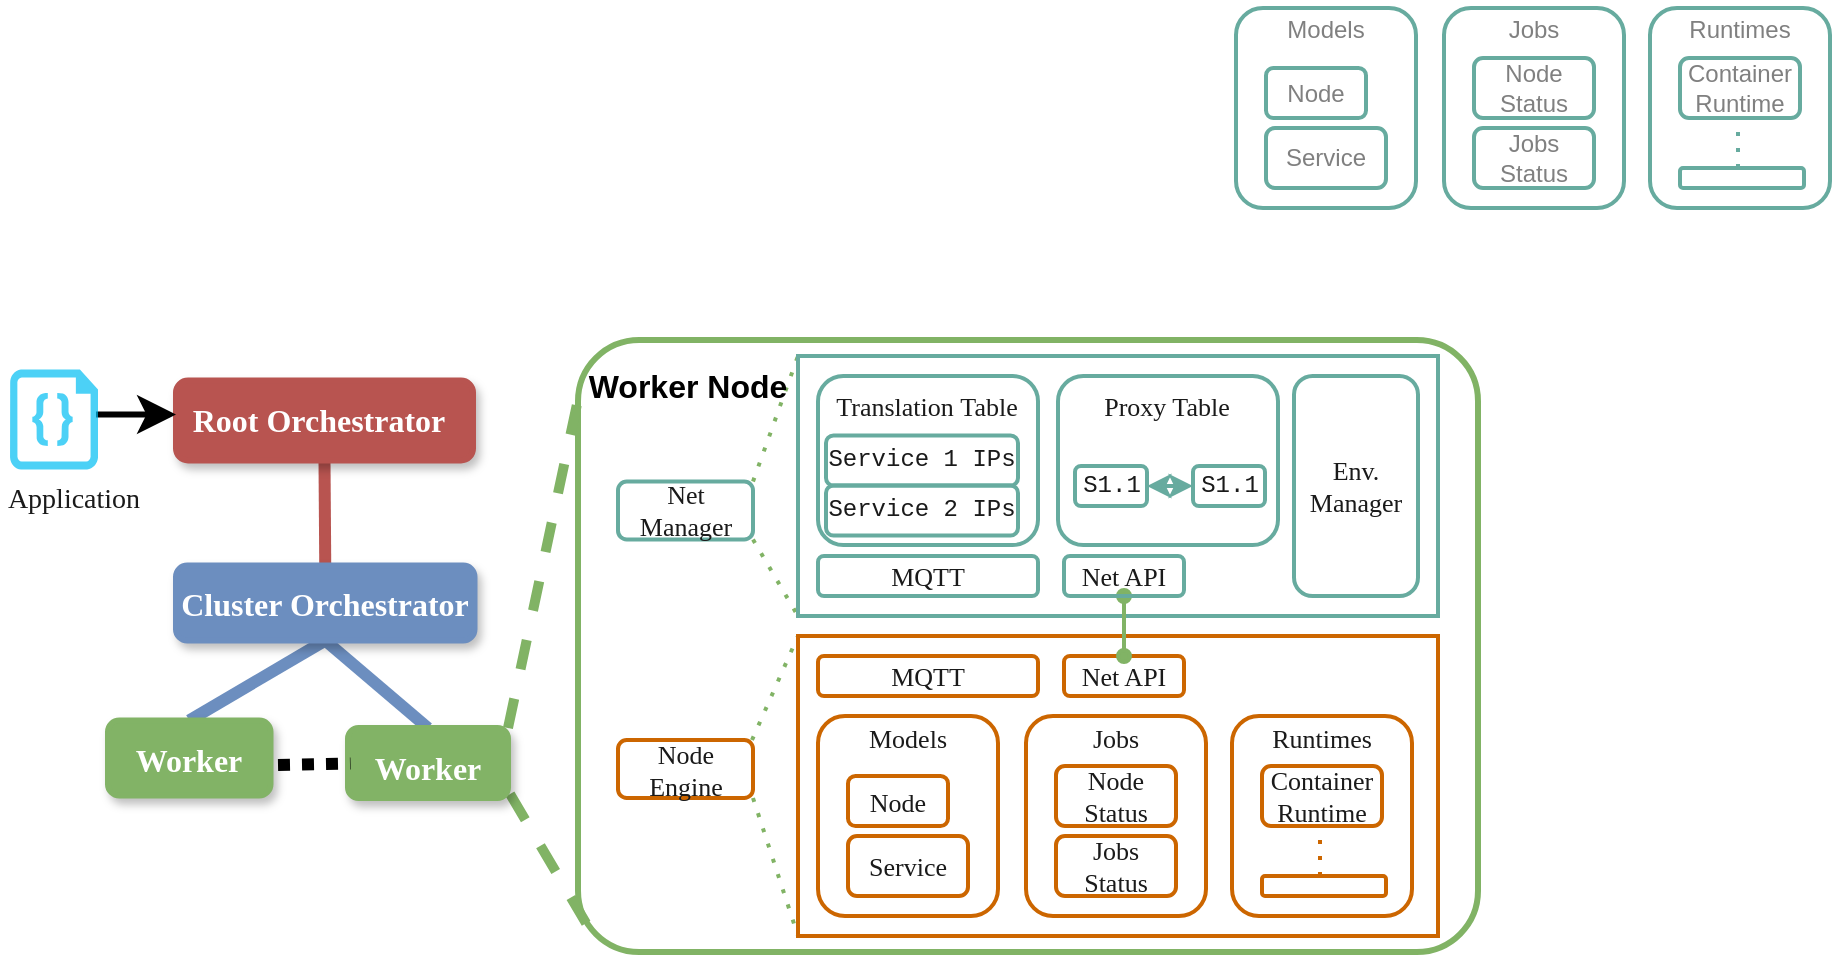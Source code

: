 <mxfile version="24.7.17">
  <diagram id="ZdwTuiK6LGV12zfFTO1-" name="Page-1">
    <mxGraphModel dx="1949" dy="-1611" grid="1" gridSize="10" guides="1" tooltips="1" connect="1" arrows="1" fold="1" page="1" pageScale="1" pageWidth="827" pageHeight="1169" math="0" shadow="0">
      <root>
        <mxCell id="0" />
        <mxCell id="1" parent="0" />
        <mxCell id="fy82X8O-7N3UQfjhAImu-19" value="" style="rounded=1;whiteSpace=wrap;html=1;fillColor=none;strokeWidth=3;strokeColor=#81b365;fontColor=#1A1A1A;arcSize=10;" vertex="1" parent="1">
          <mxGeometry x="20" y="2650" width="450" height="306" as="geometry" />
        </mxCell>
        <mxCell id="o_eSBWRK0VfQsR33nONc-1" value="Node Engine" style="rounded=1;whiteSpace=wrap;html=1;fontSize=13;strokeColor=#CC6600;fontColor=#1A1A1A;fillColor=none;strokeWidth=2;fontFamily=CMU Sans Serif;" parent="1" vertex="1">
          <mxGeometry x="40" y="2850" width="67.5" height="29" as="geometry" />
        </mxCell>
        <mxCell id="o_eSBWRK0VfQsR33nONc-2" value="" style="endArrow=none;dashed=1;html=1;dashPattern=1 3;strokeWidth=2;rounded=0;strokeColor=#81b365;fontColor=#1A1A1A;fontFamily=CMU Sans Serif;fontSize=13;entryX=0;entryY=0;entryDx=0;entryDy=0;" parent="1" edge="1" target="o_eSBWRK0VfQsR33nONc-4">
          <mxGeometry width="50" height="50" relative="1" as="geometry">
            <mxPoint x="107" y="2850" as="sourcePoint" />
            <mxPoint x="157" y="2800" as="targetPoint" />
          </mxGeometry>
        </mxCell>
        <mxCell id="o_eSBWRK0VfQsR33nONc-3" value="" style="endArrow=none;dashed=1;html=1;dashPattern=1 3;strokeWidth=2;rounded=0;entryX=0;entryY=1;entryDx=0;entryDy=0;strokeColor=#81b365;fontColor=#1A1A1A;fontFamily=CMU Sans Serif;fontSize=13;" parent="1" target="o_eSBWRK0VfQsR33nONc-4" edge="1">
          <mxGeometry width="50" height="50" relative="1" as="geometry">
            <mxPoint x="107.5" y="2879" as="sourcePoint" />
            <mxPoint x="160.5" y="2919" as="targetPoint" />
          </mxGeometry>
        </mxCell>
        <mxCell id="o_eSBWRK0VfQsR33nONc-4" value="" style="rounded=0;whiteSpace=wrap;html=1;strokeColor=#CC6600;fontColor=#1A1A1A;fillColor=none;strokeWidth=2;fontFamily=CMU Sans Serif;fontSize=13;" parent="1" vertex="1">
          <mxGeometry x="130" y="2798" width="320" height="150" as="geometry" />
        </mxCell>
        <mxCell id="o_eSBWRK0VfQsR33nONc-5" value="MQTT" style="rounded=1;whiteSpace=wrap;html=1;strokeColor=#CC6600;fontColor=#1A1A1A;fillColor=none;strokeWidth=2;fontFamily=CMU Sans Serif;fontSize=13;" parent="1" vertex="1">
          <mxGeometry x="140" y="2808" width="110" height="20" as="geometry" />
        </mxCell>
        <mxCell id="o_eSBWRK0VfQsR33nONc-8" value="" style="rounded=1;whiteSpace=wrap;html=1;strokeColor=#CC6600;fontColor=#1A1A1A;fillColor=none;strokeWidth=2;fontFamily=CMU Sans Serif;fontSize=13;" parent="1" vertex="1">
          <mxGeometry x="140" y="2838" width="90" height="100" as="geometry" />
        </mxCell>
        <mxCell id="o_eSBWRK0VfQsR33nONc-9" value="Models" style="text;html=1;strokeColor=none;fillColor=none;align=center;verticalAlign=middle;whiteSpace=wrap;rounded=0;fontColor=#1A1A1A;strokeWidth=2;fontFamily=CMU Sans Serif;fontSize=13;" parent="1" vertex="1">
          <mxGeometry x="155" y="2834" width="60" height="30" as="geometry" />
        </mxCell>
        <mxCell id="o_eSBWRK0VfQsR33nONc-10" value="Node" style="rounded=1;whiteSpace=wrap;html=1;strokeColor=#CC6600;fontColor=#1A1A1A;fillColor=none;strokeWidth=2;fontFamily=CMU Sans Serif;fontSize=13;" parent="1" vertex="1">
          <mxGeometry x="155" y="2868" width="50" height="25" as="geometry" />
        </mxCell>
        <mxCell id="o_eSBWRK0VfQsR33nONc-11" value="Service" style="rounded=1;whiteSpace=wrap;html=1;strokeColor=#CC6600;fontColor=#1A1A1A;fillColor=none;strokeWidth=2;fontFamily=CMU Sans Serif;fontSize=13;" parent="1" vertex="1">
          <mxGeometry x="155" y="2898" width="60" height="30" as="geometry" />
        </mxCell>
        <mxCell id="o_eSBWRK0VfQsR33nONc-12" value="Net API" style="rounded=1;whiteSpace=wrap;html=1;strokeColor=#CC6600;fontColor=#1A1A1A;fillColor=none;strokeWidth=2;fontFamily=CMU Sans Serif;fontSize=13;" parent="1" vertex="1">
          <mxGeometry x="263" y="2808" width="60" height="20" as="geometry" />
        </mxCell>
        <mxCell id="o_eSBWRK0VfQsR33nONc-14" value="" style="rounded=1;whiteSpace=wrap;html=1;strokeColor=#CC6600;fontColor=#1A1A1A;fillColor=none;strokeWidth=2;fontFamily=CMU Sans Serif;fontSize=13;" parent="1" vertex="1">
          <mxGeometry x="244" y="2838" width="90" height="100" as="geometry" />
        </mxCell>
        <mxCell id="o_eSBWRK0VfQsR33nONc-15" value="Jobs" style="text;html=1;strokeColor=none;fillColor=none;align=center;verticalAlign=middle;whiteSpace=wrap;rounded=0;fontColor=#1A1A1A;strokeWidth=2;fontFamily=CMU Sans Serif;fontSize=13;" parent="1" vertex="1">
          <mxGeometry x="259" y="2834" width="60" height="30" as="geometry" />
        </mxCell>
        <mxCell id="o_eSBWRK0VfQsR33nONc-16" value="" style="rounded=1;whiteSpace=wrap;html=1;strokeColor=#CC6600;fontColor=#1A1A1A;fillColor=none;strokeWidth=2;fontFamily=CMU Sans Serif;fontSize=13;" parent="1" vertex="1">
          <mxGeometry x="347" y="2838" width="90" height="100" as="geometry" />
        </mxCell>
        <mxCell id="o_eSBWRK0VfQsR33nONc-17" value="Runtimes" style="text;html=1;strokeColor=none;fillColor=none;align=center;verticalAlign=middle;whiteSpace=wrap;rounded=0;fontColor=#1A1A1A;strokeWidth=2;fontFamily=CMU Sans Serif;fontSize=13;" parent="1" vertex="1">
          <mxGeometry x="362" y="2834" width="60" height="30" as="geometry" />
        </mxCell>
        <mxCell id="o_eSBWRK0VfQsR33nONc-18" value="Node Status" style="rounded=1;whiteSpace=wrap;html=1;strokeColor=#CC6600;fontColor=#1A1A1A;fillColor=none;strokeWidth=2;fontFamily=CMU Sans Serif;fontSize=13;" parent="1" vertex="1">
          <mxGeometry x="259" y="2863" width="60" height="30" as="geometry" />
        </mxCell>
        <mxCell id="o_eSBWRK0VfQsR33nONc-19" value="Jobs Status" style="rounded=1;whiteSpace=wrap;html=1;strokeColor=#CC6600;fontColor=#1A1A1A;fillColor=none;strokeWidth=2;fontFamily=CMU Sans Serif;fontSize=13;" parent="1" vertex="1">
          <mxGeometry x="259" y="2898" width="60" height="30" as="geometry" />
        </mxCell>
        <mxCell id="o_eSBWRK0VfQsR33nONc-20" value="Container Runtime" style="rounded=1;whiteSpace=wrap;html=1;strokeColor=#CC6600;fontColor=#1A1A1A;fillColor=none;strokeWidth=2;fontFamily=CMU Sans Serif;fontSize=13;" parent="1" vertex="1">
          <mxGeometry x="362" y="2863" width="60" height="30" as="geometry" />
        </mxCell>
        <mxCell id="o_eSBWRK0VfQsR33nONc-26" value="" style="endArrow=none;dashed=1;html=1;dashPattern=1 3;strokeWidth=2;rounded=0;strokeColor=#CC6600;fontColor=#1A1A1A;fontFamily=CMU Sans Serif;fontSize=13;" parent="1" edge="1">
          <mxGeometry width="50" height="50" relative="1" as="geometry">
            <mxPoint x="391" y="2918" as="sourcePoint" />
            <mxPoint x="391" y="2893" as="targetPoint" />
          </mxGeometry>
        </mxCell>
        <mxCell id="o_eSBWRK0VfQsR33nONc-27" value="" style="rounded=1;whiteSpace=wrap;html=1;strokeColor=#CC6600;fontColor=#1A1A1A;fillColor=none;strokeWidth=2;fontFamily=CMU Sans Serif;fontSize=13;" parent="1" vertex="1">
          <mxGeometry x="362" y="2918" width="62" height="10" as="geometry" />
        </mxCell>
        <mxCell id="WMRqFL7HZ3rAUJPBZaZo-1" value="Net Manager" style="rounded=1;whiteSpace=wrap;html=1;fontSize=13;strokeColor=#67AB9F;fontColor=#1A1A1A;fillColor=none;strokeWidth=2;fontFamily=CMU Sans Serif;" parent="1" vertex="1">
          <mxGeometry x="40" y="2720.75" width="67.5" height="29" as="geometry" />
        </mxCell>
        <mxCell id="WMRqFL7HZ3rAUJPBZaZo-2" value="" style="endArrow=none;dashed=1;html=1;dashPattern=1 3;strokeWidth=2;rounded=0;strokeColor=#81b365;fontColor=#1A1A1A;entryX=0;entryY=0;entryDx=0;entryDy=0;fontFamily=CMU Sans Serif;fontSize=13;exitX=1;exitY=0;exitDx=0;exitDy=0;" parent="1" target="WMRqFL7HZ3rAUJPBZaZo-4" edge="1" source="WMRqFL7HZ3rAUJPBZaZo-1">
          <mxGeometry width="50" height="50" relative="1" as="geometry">
            <mxPoint x="107" y="2690" as="sourcePoint" />
            <mxPoint x="157" y="2640" as="targetPoint" />
          </mxGeometry>
        </mxCell>
        <mxCell id="WMRqFL7HZ3rAUJPBZaZo-3" value="" style="endArrow=none;dashed=1;html=1;dashPattern=1 3;strokeWidth=2;rounded=0;entryX=0;entryY=1;entryDx=0;entryDy=0;strokeColor=#81b365;fontColor=#1A1A1A;fontFamily=CMU Sans Serif;fontSize=13;exitX=1;exitY=1;exitDx=0;exitDy=0;" parent="1" target="WMRqFL7HZ3rAUJPBZaZo-4" edge="1" source="WMRqFL7HZ3rAUJPBZaZo-1">
          <mxGeometry width="50" height="50" relative="1" as="geometry">
            <mxPoint x="107.5" y="2719" as="sourcePoint" />
            <mxPoint x="160.5" y="2759" as="targetPoint" />
          </mxGeometry>
        </mxCell>
        <mxCell id="WMRqFL7HZ3rAUJPBZaZo-4" value="" style="rounded=0;whiteSpace=wrap;html=1;strokeColor=#67AB9F;fontColor=#1A1A1A;fillColor=none;strokeWidth=2;fontFamily=CMU Sans Serif;fontSize=13;" parent="1" vertex="1">
          <mxGeometry x="130" y="2658" width="320" height="130" as="geometry" />
        </mxCell>
        <mxCell id="WMRqFL7HZ3rAUJPBZaZo-5" value="MQTT" style="rounded=1;whiteSpace=wrap;html=1;strokeColor=#67AB9F;fontColor=#1A1A1A;fillColor=none;strokeWidth=2;fontFamily=CMU Sans Serif;fontSize=13;" parent="1" vertex="1">
          <mxGeometry x="140" y="2758" width="110" height="20" as="geometry" />
        </mxCell>
        <mxCell id="WMRqFL7HZ3rAUJPBZaZo-6" value="" style="rounded=1;whiteSpace=wrap;html=1;strokeColor=#67AB9F;fontColor=#808080;fillColor=none;strokeWidth=2;" parent="1" vertex="1">
          <mxGeometry x="349" y="2484" width="90" height="100" as="geometry" />
        </mxCell>
        <mxCell id="WMRqFL7HZ3rAUJPBZaZo-7" value="Models" style="text;html=1;strokeColor=none;fillColor=none;align=center;verticalAlign=middle;whiteSpace=wrap;rounded=0;fontColor=#808080;strokeWidth=2;" parent="1" vertex="1">
          <mxGeometry x="364" y="2480" width="60" height="30" as="geometry" />
        </mxCell>
        <mxCell id="WMRqFL7HZ3rAUJPBZaZo-8" value="Node" style="rounded=1;whiteSpace=wrap;html=1;strokeColor=#67AB9F;fontColor=#808080;fillColor=none;strokeWidth=2;" parent="1" vertex="1">
          <mxGeometry x="364" y="2514" width="50" height="25" as="geometry" />
        </mxCell>
        <mxCell id="WMRqFL7HZ3rAUJPBZaZo-9" value="Service" style="rounded=1;whiteSpace=wrap;html=1;strokeColor=#67AB9F;fontColor=#808080;fillColor=none;strokeWidth=2;" parent="1" vertex="1">
          <mxGeometry x="364" y="2544" width="60" height="30" as="geometry" />
        </mxCell>
        <mxCell id="WMRqFL7HZ3rAUJPBZaZo-20" style="edgeStyle=orthogonalEdgeStyle;rounded=0;orthogonalLoop=1;jettySize=auto;html=1;exitX=0.5;exitY=1;exitDx=0;exitDy=0;entryX=0.5;entryY=0;entryDx=0;entryDy=0;startArrow=oval;startFill=1;endArrow=oval;endFill=1;strokeColor=#81b365;strokeWidth=2;fontColor=#1A1A1A;fontFamily=CMU Sans Serif;fontSize=13;" parent="1" source="WMRqFL7HZ3rAUJPBZaZo-10" target="o_eSBWRK0VfQsR33nONc-12" edge="1">
          <mxGeometry relative="1" as="geometry" />
        </mxCell>
        <mxCell id="WMRqFL7HZ3rAUJPBZaZo-10" value="Net API" style="rounded=1;whiteSpace=wrap;html=1;strokeColor=#67AB9F;fontColor=#1A1A1A;fillColor=none;strokeWidth=2;fontFamily=CMU Sans Serif;fontSize=13;" parent="1" vertex="1">
          <mxGeometry x="263" y="2758" width="60" height="20" as="geometry" />
        </mxCell>
        <mxCell id="WMRqFL7HZ3rAUJPBZaZo-11" value="" style="rounded=1;whiteSpace=wrap;html=1;strokeColor=#67AB9F;fontColor=#808080;fillColor=none;strokeWidth=2;" parent="1" vertex="1">
          <mxGeometry x="453" y="2484" width="90" height="100" as="geometry" />
        </mxCell>
        <mxCell id="WMRqFL7HZ3rAUJPBZaZo-12" value="Jobs" style="text;html=1;strokeColor=none;fillColor=none;align=center;verticalAlign=middle;whiteSpace=wrap;rounded=0;fontColor=#808080;strokeWidth=2;" parent="1" vertex="1">
          <mxGeometry x="468" y="2480" width="60" height="30" as="geometry" />
        </mxCell>
        <mxCell id="WMRqFL7HZ3rAUJPBZaZo-13" value="" style="rounded=1;whiteSpace=wrap;html=1;strokeColor=#67AB9F;fontColor=#808080;fillColor=none;strokeWidth=2;" parent="1" vertex="1">
          <mxGeometry x="556" y="2484" width="90" height="100" as="geometry" />
        </mxCell>
        <mxCell id="WMRqFL7HZ3rAUJPBZaZo-14" value="Runtimes" style="text;html=1;strokeColor=none;fillColor=none;align=center;verticalAlign=middle;whiteSpace=wrap;rounded=0;fontColor=#808080;strokeWidth=2;" parent="1" vertex="1">
          <mxGeometry x="571" y="2480" width="60" height="30" as="geometry" />
        </mxCell>
        <mxCell id="WMRqFL7HZ3rAUJPBZaZo-15" value="Node Status" style="rounded=1;whiteSpace=wrap;html=1;strokeColor=#67AB9F;fontColor=#808080;fillColor=none;strokeWidth=2;" parent="1" vertex="1">
          <mxGeometry x="468" y="2509" width="60" height="30" as="geometry" />
        </mxCell>
        <mxCell id="WMRqFL7HZ3rAUJPBZaZo-16" value="Jobs Status" style="rounded=1;whiteSpace=wrap;html=1;strokeColor=#67AB9F;fontColor=#808080;fillColor=none;strokeWidth=2;" parent="1" vertex="1">
          <mxGeometry x="468" y="2544" width="60" height="30" as="geometry" />
        </mxCell>
        <mxCell id="WMRqFL7HZ3rAUJPBZaZo-17" value="Container Runtime" style="rounded=1;whiteSpace=wrap;html=1;strokeColor=#67AB9F;fontColor=#808080;fillColor=none;strokeWidth=2;" parent="1" vertex="1">
          <mxGeometry x="571" y="2509" width="60" height="30" as="geometry" />
        </mxCell>
        <mxCell id="WMRqFL7HZ3rAUJPBZaZo-18" value="" style="endArrow=none;dashed=1;html=1;dashPattern=1 3;strokeWidth=2;rounded=0;strokeColor=#67AB9F;fontColor=#808080;" parent="1" edge="1">
          <mxGeometry width="50" height="50" relative="1" as="geometry">
            <mxPoint x="600" y="2564" as="sourcePoint" />
            <mxPoint x="600" y="2539" as="targetPoint" />
          </mxGeometry>
        </mxCell>
        <mxCell id="WMRqFL7HZ3rAUJPBZaZo-19" value="" style="rounded=1;whiteSpace=wrap;html=1;strokeColor=#67AB9F;fontColor=#808080;fillColor=none;strokeWidth=2;" parent="1" vertex="1">
          <mxGeometry x="571" y="2564" width="62" height="10" as="geometry" />
        </mxCell>
        <mxCell id="WMRqFL7HZ3rAUJPBZaZo-21" value="" style="rounded=1;whiteSpace=wrap;html=1;strokeColor=#67AB9F;fontColor=#1A1A1A;fillColor=none;strokeWidth=2;fontFamily=CMU Sans Serif;fontSize=13;" parent="1" vertex="1">
          <mxGeometry x="140" y="2668" width="110" height="84.5" as="geometry" />
        </mxCell>
        <mxCell id="WMRqFL7HZ3rAUJPBZaZo-22" value="Translation&amp;nbsp;&lt;span style=&quot;background-color: initial; font-size: 13px;&quot;&gt;Table&lt;/span&gt;" style="text;html=1;strokeColor=none;fillColor=none;align=center;verticalAlign=middle;whiteSpace=wrap;rounded=0;fontColor=#1A1A1A;strokeWidth=2;fontFamily=CMU Sans Serif;fontSize=13;" parent="1" vertex="1">
          <mxGeometry x="139" y="2668" width="111" height="30" as="geometry" />
        </mxCell>
        <mxCell id="WMRqFL7HZ3rAUJPBZaZo-23" value="" style="rounded=1;whiteSpace=wrap;html=1;strokeColor=#67AB9F;fontColor=#1A1A1A;fillColor=none;strokeWidth=2;fontFamily=CMU Sans Serif;fontSize=13;" parent="1" vertex="1">
          <mxGeometry x="260" y="2668" width="110" height="84.5" as="geometry" />
        </mxCell>
        <mxCell id="WMRqFL7HZ3rAUJPBZaZo-24" value="Proxy Table" style="text;html=1;strokeColor=none;fillColor=none;align=center;verticalAlign=middle;whiteSpace=wrap;rounded=0;fontColor=#1A1A1A;strokeWidth=2;fontFamily=CMU Sans Serif;fontSize=13;" parent="1" vertex="1">
          <mxGeometry x="274" y="2668" width="81" height="30" as="geometry" />
        </mxCell>
        <mxCell id="WMRqFL7HZ3rAUJPBZaZo-25" value="Env.&lt;div style=&quot;font-size: 13px;&quot;&gt;Manager&lt;/div&gt;" style="rounded=1;whiteSpace=wrap;html=1;strokeColor=#67AB9F;fontColor=#1A1A1A;fillColor=none;strokeWidth=2;fontFamily=CMU Sans Serif;fontSize=13;" parent="1" vertex="1">
          <mxGeometry x="378" y="2668" width="62" height="110" as="geometry" />
        </mxCell>
        <mxCell id="WMRqFL7HZ3rAUJPBZaZo-26" value="Service 1 IPs" style="rounded=1;whiteSpace=wrap;html=1;strokeColor=#67AB9F;fontColor=#1A1A1A;fillColor=none;fontFamily=Courier New;strokeWidth=2;fontSize=12;" parent="1" vertex="1">
          <mxGeometry x="144" y="2697.75" width="96" height="25" as="geometry" />
        </mxCell>
        <mxCell id="WMRqFL7HZ3rAUJPBZaZo-27" value="Service 2 IPs" style="rounded=1;whiteSpace=wrap;html=1;strokeColor=#67AB9F;fontColor=#1A1A1A;fillColor=none;fontFamily=Courier New;strokeWidth=2;fontSize=12;" parent="1" vertex="1">
          <mxGeometry x="144" y="2722.75" width="96" height="25" as="geometry" />
        </mxCell>
        <mxCell id="WMRqFL7HZ3rAUJPBZaZo-30" style="edgeStyle=orthogonalEdgeStyle;rounded=0;orthogonalLoop=1;jettySize=auto;html=1;exitX=1;exitY=0.5;exitDx=0;exitDy=0;entryX=0;entryY=0.5;entryDx=0;entryDy=0;startArrow=classic;startFill=1;strokeColor=#67AB9F;strokeWidth=2;fontColor=#1A1A1A;fontFamily=CMU Sans Serif;fontSize=13;" parent="1" source="WMRqFL7HZ3rAUJPBZaZo-28" target="WMRqFL7HZ3rAUJPBZaZo-29" edge="1">
          <mxGeometry relative="1" as="geometry" />
        </mxCell>
        <mxCell id="WMRqFL7HZ3rAUJPBZaZo-28" value="S1.1" style="rounded=1;whiteSpace=wrap;html=1;strokeColor=#67AB9F;fontColor=#1A1A1A;fillColor=none;strokeWidth=2;fontFamily=Courier New;fontSize=12;" parent="1" vertex="1">
          <mxGeometry x="268.5" y="2713" width="36" height="20" as="geometry" />
        </mxCell>
        <mxCell id="WMRqFL7HZ3rAUJPBZaZo-29" value="S1.1" style="rounded=1;whiteSpace=wrap;html=1;strokeColor=#67AB9F;fontColor=#1A1A1A;fillColor=none;strokeWidth=2;fontFamily=Courier New;fontSize=12;" parent="1" vertex="1">
          <mxGeometry x="327.5" y="2713" width="36" height="20" as="geometry" />
        </mxCell>
        <mxCell id="fy82X8O-7N3UQfjhAImu-1" style="edgeStyle=none;rounded=1;orthogonalLoop=1;jettySize=auto;html=1;exitX=0.5;exitY=1;exitDx=0;exitDy=0;entryX=0.5;entryY=0;entryDx=0;entryDy=0;fontFamily=CMU Sans Serif;fontSize=36;endArrow=none;endFill=0;strokeWidth=6;fillColor=#f8cecc;strokeColor=#b85450;" edge="1" parent="1" source="fy82X8O-7N3UQfjhAImu-4" target="fy82X8O-7N3UQfjhAImu-7">
          <mxGeometry relative="1" as="geometry" />
        </mxCell>
        <mxCell id="fy82X8O-7N3UQfjhAImu-2" style="rounded=0;orthogonalLoop=1;jettySize=auto;html=1;endArrow=none;endFill=0;strokeWidth=5;strokeColor=#81b365;dashed=1;exitX=1;exitY=0;exitDx=0;exitDy=0;entryX=-0.001;entryY=0.104;entryDx=0;entryDy=0;entryPerimeter=0;" edge="1" parent="1" source="fy82X8O-7N3UQfjhAImu-9" target="fy82X8O-7N3UQfjhAImu-19">
          <mxGeometry relative="1" as="geometry">
            <mxPoint x="10" y="2670" as="targetPoint" />
            <mxPoint x="-48" y="2854" as="sourcePoint" />
          </mxGeometry>
        </mxCell>
        <mxCell id="fy82X8O-7N3UQfjhAImu-3" style="rounded=0;orthogonalLoop=1;jettySize=auto;html=1;exitX=0.873;exitY=0.933;exitDx=0;exitDy=0;endArrow=none;endFill=0;strokeWidth=5;strokeColor=#81b365;dashed=1;entryX=0.011;entryY=0.958;entryDx=0;entryDy=0;entryPerimeter=0;exitPerimeter=0;" edge="1" parent="1" source="fy82X8O-7N3UQfjhAImu-15" target="fy82X8O-7N3UQfjhAImu-19">
          <mxGeometry relative="1" as="geometry">
            <mxPoint x="10" y="2890" as="targetPoint" />
            <mxPoint x="-48" y="2884" as="sourcePoint" />
          </mxGeometry>
        </mxCell>
        <mxCell id="fy82X8O-7N3UQfjhAImu-4" value="" style="rounded=1;whiteSpace=wrap;html=1;strokeWidth=3;shadow=1;sketch=0;fillColor=#B85450;strokeColor=#b85450;fontFamily=CMU Sans Serif;" vertex="1" parent="1">
          <mxGeometry x="-181" y="2670.25" width="148.5" height="40" as="geometry" />
        </mxCell>
        <mxCell id="fy82X8O-7N3UQfjhAImu-5" style="edgeStyle=none;rounded=1;orthogonalLoop=1;jettySize=auto;html=1;exitX=0.5;exitY=1;exitDx=0;exitDy=0;entryX=0.5;entryY=0;entryDx=0;entryDy=0;fontFamily=CMU Sans Serif;fontSize=36;endArrow=none;endFill=0;strokeWidth=6;fillColor=#dae8fc;strokeColor=#6c8ebf;" edge="1" parent="1" source="fy82X8O-7N3UQfjhAImu-7" target="fy82X8O-7N3UQfjhAImu-9">
          <mxGeometry relative="1" as="geometry" />
        </mxCell>
        <mxCell id="fy82X8O-7N3UQfjhAImu-6" style="edgeStyle=none;rounded=1;orthogonalLoop=1;jettySize=auto;html=1;exitX=0.5;exitY=1;exitDx=0;exitDy=0;entryX=0.5;entryY=0;entryDx=0;entryDy=0;fontFamily=CMU Sans Serif;fontSize=36;endArrow=none;endFill=0;strokeWidth=6;fillColor=#dae8fc;strokeColor=#6c8ebf;" edge="1" parent="1" source="fy82X8O-7N3UQfjhAImu-7" target="fy82X8O-7N3UQfjhAImu-8">
          <mxGeometry relative="1" as="geometry" />
        </mxCell>
        <mxCell id="fy82X8O-7N3UQfjhAImu-7" value="" style="rounded=1;whiteSpace=wrap;html=1;strokeWidth=3;shadow=1;sketch=0;fillColor=#6C8EBF;strokeColor=#6c8ebf;fontFamily=CMU Sans Serif;" vertex="1" parent="1">
          <mxGeometry x="-181" y="2762.75" width="149.25" height="37.5" as="geometry" />
        </mxCell>
        <mxCell id="fy82X8O-7N3UQfjhAImu-8" value="" style="rounded=1;whiteSpace=wrap;html=1;strokeWidth=3;shadow=1;sketch=0;fillColor=#82B366;strokeColor=#82B366;fontFamily=CMU Sans Serif;" vertex="1" parent="1">
          <mxGeometry x="-215" y="2840.25" width="81.25" height="37.5" as="geometry" />
        </mxCell>
        <mxCell id="fy82X8O-7N3UQfjhAImu-9" value="" style="rounded=1;whiteSpace=wrap;html=1;strokeWidth=3;shadow=1;sketch=0;fillColor=#82B366;strokeColor=#82b366;fontFamily=CMU Sans Serif;" vertex="1" parent="1">
          <mxGeometry x="-95" y="2844" width="80" height="35" as="geometry" />
        </mxCell>
        <mxCell id="fy82X8O-7N3UQfjhAImu-10" style="rounded=0;orthogonalLoop=1;jettySize=auto;html=1;exitX=1;exitY=0.5;exitDx=0;exitDy=0;fontFamily=CMU Sans Serif;fontSize=36;dashed=1;endArrow=none;endFill=0;dashPattern=1 1;strokeWidth=6;fontColor=#1A1A1A;" edge="1" parent="1">
          <mxGeometry relative="1" as="geometry">
            <mxPoint x="-130" y="2862.45" as="sourcePoint" />
            <mxPoint x="-93.75" y="2861.75" as="targetPoint" />
          </mxGeometry>
        </mxCell>
        <mxCell id="fy82X8O-7N3UQfjhAImu-11" style="edgeStyle=none;rounded=1;orthogonalLoop=1;jettySize=auto;html=1;entryX=0;entryY=0.5;entryDx=0;entryDy=0;fontFamily=CMU Sans Serif;fontSize=36;endArrow=none;endFill=0;strokeWidth=6;" edge="1" parent="1" source="fy82X8O-7N3UQfjhAImu-9" target="fy82X8O-7N3UQfjhAImu-9">
          <mxGeometry relative="1" as="geometry" />
        </mxCell>
        <mxCell id="fy82X8O-7N3UQfjhAImu-12" value="&lt;b style=&quot;color: rgb(0 , 0 , 0)&quot;&gt;&lt;font color=&quot;#ffffff&quot; style=&quot;font-size: 16px;&quot;&gt;Root Orchestrator&lt;/font&gt;&lt;/b&gt;" style="text;html=1;strokeColor=none;fillColor=none;align=center;verticalAlign=middle;whiteSpace=wrap;rounded=0;sketch=0;fontColor=#FFFFFF;fontFamily=CMU Sans Serif;" vertex="1" parent="1">
          <mxGeometry x="-185.75" y="2674.75" width="153.25" height="30" as="geometry" />
        </mxCell>
        <mxCell id="fy82X8O-7N3UQfjhAImu-13" value="&lt;b style=&quot;color: rgb(0 , 0 , 0)&quot;&gt;&lt;font color=&quot;#ffffff&quot; style=&quot;font-size: 16px;&quot;&gt;Cluster Orchestrator&lt;/font&gt;&lt;/b&gt;" style="text;html=1;strokeColor=none;fillColor=none;align=center;verticalAlign=middle;whiteSpace=wrap;rounded=0;sketch=0;fontColor=#FFFFFF;fontFamily=CMU Sans Serif;" vertex="1" parent="1">
          <mxGeometry x="-199" y="2766.5" width="185" height="30" as="geometry" />
        </mxCell>
        <mxCell id="fy82X8O-7N3UQfjhAImu-14" value="&lt;b style=&quot;color: rgb(0 , 0 , 0)&quot;&gt;&lt;font color=&quot;#ffffff&quot; style=&quot;&quot;&gt;&lt;font style=&quot;font-size: 16px;&quot;&gt;Worker&lt;/font&gt;&lt;br&gt;&lt;/font&gt;&lt;/b&gt;" style="text;html=1;strokeColor=none;fillColor=none;align=center;verticalAlign=middle;whiteSpace=wrap;rounded=0;sketch=0;fontColor=#FFFFFF;fontFamily=CMU Sans Serif;" vertex="1" parent="1">
          <mxGeometry x="-210.62" y="2844.75" width="72.5" height="30" as="geometry" />
        </mxCell>
        <mxCell id="fy82X8O-7N3UQfjhAImu-15" value="&lt;b style=&quot;color: rgb(0 , 0 , 0)&quot;&gt;&lt;font color=&quot;#ffffff&quot; style=&quot;&quot;&gt;&lt;font style=&quot;font-size: 16px;&quot;&gt;Worker&lt;/font&gt;&lt;br&gt;&lt;/font&gt;&lt;/b&gt;" style="text;html=1;strokeColor=none;fillColor=none;align=center;verticalAlign=middle;whiteSpace=wrap;rounded=0;sketch=0;fontColor=#FFFFFF;fontFamily=CMU Sans Serif;" vertex="1" parent="1">
          <mxGeometry x="-110" y="2849" width="110" height="30" as="geometry" />
        </mxCell>
        <mxCell id="fy82X8O-7N3UQfjhAImu-16" value="" style="endArrow=classic;html=1;rounded=0;fontFamily=CMU Sans Serif;fontColor=#FFFFFF;startSize=8;endSize=10;strokeWidth=3;curved=1;" edge="1" parent="1">
          <mxGeometry width="50" height="50" relative="1" as="geometry">
            <mxPoint x="-221" y="2687.25" as="sourcePoint" />
            <mxPoint x="-181" y="2687.25" as="targetPoint" />
          </mxGeometry>
        </mxCell>
        <mxCell id="fy82X8O-7N3UQfjhAImu-17" value="&lt;font style=&quot;font-size: 14px;&quot;&gt;Application&lt;/font&gt;" style="text;html=1;strokeColor=none;fillColor=none;align=center;verticalAlign=middle;whiteSpace=wrap;rounded=0;glass=0;sketch=0;fontFamily=CMU Sans Serif;fontColor=#1A1A1A;opacity=70;labelBackgroundColor=none;" vertex="1" parent="1">
          <mxGeometry x="-269" y="2714.75" width="74" height="30" as="geometry" />
        </mxCell>
        <mxCell id="fy82X8O-7N3UQfjhAImu-18" value="" style="verticalLabelPosition=bottom;html=1;verticalAlign=top;align=center;strokeColor=none;fillColor=#00BEF2;shape=mxgraph.azure.code_file;pointerEvents=1;rounded=1;glass=0;labelBackgroundColor=default;labelBorderColor=#000000;sketch=0;fontFamily=CMU Sans Serif;fontSize=28;fontColor=#000000;opacity=70;" vertex="1" parent="1">
          <mxGeometry x="-264" y="2664.75" width="44" height="50" as="geometry" />
        </mxCell>
        <mxCell id="fy82X8O-7N3UQfjhAImu-20" value="&lt;font style=&quot;font-size: 16px;&quot;&gt;&lt;b&gt;Worker Node&lt;/b&gt;&lt;/font&gt;" style="text;html=1;align=center;verticalAlign=middle;whiteSpace=wrap;rounded=0;" vertex="1" parent="1">
          <mxGeometry x="20" y="2658" width="110" height="30" as="geometry" />
        </mxCell>
      </root>
    </mxGraphModel>
  </diagram>
</mxfile>
